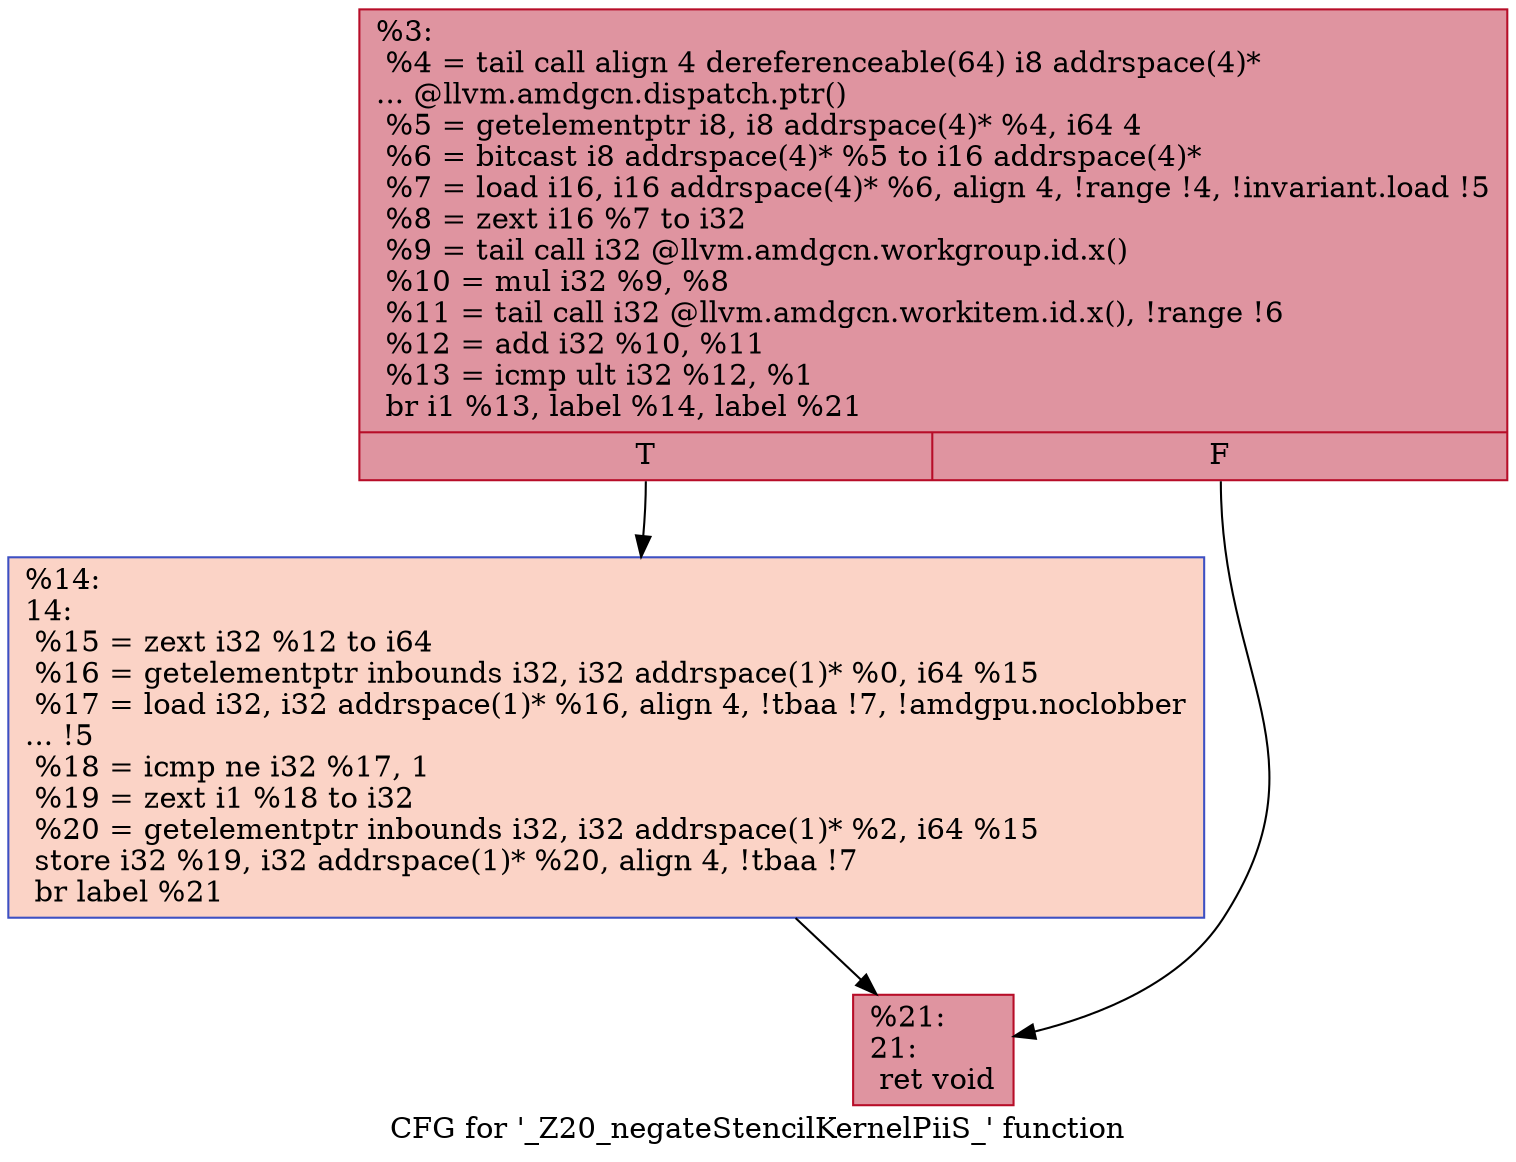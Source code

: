 digraph "CFG for '_Z20_negateStencilKernelPiiS_' function" {
	label="CFG for '_Z20_negateStencilKernelPiiS_' function";

	Node0x4b16020 [shape=record,color="#b70d28ff", style=filled, fillcolor="#b70d2870",label="{%3:\l  %4 = tail call align 4 dereferenceable(64) i8 addrspace(4)*\l... @llvm.amdgcn.dispatch.ptr()\l  %5 = getelementptr i8, i8 addrspace(4)* %4, i64 4\l  %6 = bitcast i8 addrspace(4)* %5 to i16 addrspace(4)*\l  %7 = load i16, i16 addrspace(4)* %6, align 4, !range !4, !invariant.load !5\l  %8 = zext i16 %7 to i32\l  %9 = tail call i32 @llvm.amdgcn.workgroup.id.x()\l  %10 = mul i32 %9, %8\l  %11 = tail call i32 @llvm.amdgcn.workitem.id.x(), !range !6\l  %12 = add i32 %10, %11\l  %13 = icmp ult i32 %12, %1\l  br i1 %13, label %14, label %21\l|{<s0>T|<s1>F}}"];
	Node0x4b16020:s0 -> Node0x4b17f20;
	Node0x4b16020:s1 -> Node0x4b17fb0;
	Node0x4b17f20 [shape=record,color="#3d50c3ff", style=filled, fillcolor="#f59c7d70",label="{%14:\l14:                                               \l  %15 = zext i32 %12 to i64\l  %16 = getelementptr inbounds i32, i32 addrspace(1)* %0, i64 %15\l  %17 = load i32, i32 addrspace(1)* %16, align 4, !tbaa !7, !amdgpu.noclobber\l... !5\l  %18 = icmp ne i32 %17, 1\l  %19 = zext i1 %18 to i32\l  %20 = getelementptr inbounds i32, i32 addrspace(1)* %2, i64 %15\l  store i32 %19, i32 addrspace(1)* %20, align 4, !tbaa !7\l  br label %21\l}"];
	Node0x4b17f20 -> Node0x4b17fb0;
	Node0x4b17fb0 [shape=record,color="#b70d28ff", style=filled, fillcolor="#b70d2870",label="{%21:\l21:                                               \l  ret void\l}"];
}
